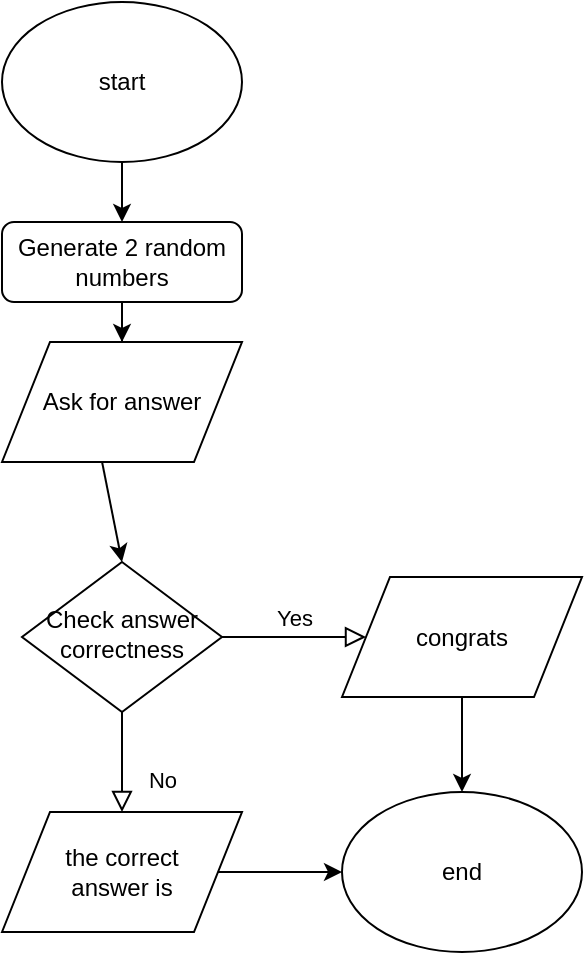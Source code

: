 <mxfile version="13.2.0" type="device"><diagram id="C5RBs43oDa-KdzZeNtuy" name="Page-1"><mxGraphModel dx="1038" dy="568" grid="1" gridSize="10" guides="1" tooltips="1" connect="1" arrows="1" fold="1" page="1" pageScale="1" pageWidth="827" pageHeight="1169" math="0" shadow="0"><root><mxCell id="WIyWlLk6GJQsqaUBKTNV-0"/><mxCell id="WIyWlLk6GJQsqaUBKTNV-1" parent="WIyWlLk6GJQsqaUBKTNV-0"/><mxCell id="JngJiDNNxN0BjDm3HXkF-0" style="edgeStyle=orthogonalEdgeStyle;rounded=0;orthogonalLoop=1;jettySize=auto;html=1;entryX=0.5;entryY=0;entryDx=0;entryDy=0;" edge="1" parent="WIyWlLk6GJQsqaUBKTNV-1" source="WIyWlLk6GJQsqaUBKTNV-7" target="JngJiDNNxN0BjDm3HXkF-4"><mxGeometry relative="1" as="geometry"/></mxCell><mxCell id="WIyWlLk6GJQsqaUBKTNV-7" value="Generate 2 random numbers" style="rounded=1;whiteSpace=wrap;html=1;fontSize=12;glass=0;strokeWidth=1;shadow=0;" parent="WIyWlLk6GJQsqaUBKTNV-1" vertex="1"><mxGeometry x="160" y="170" width="120" height="40" as="geometry"/></mxCell><mxCell id="WIyWlLk6GJQsqaUBKTNV-8" value="No" style="rounded=0;html=1;jettySize=auto;orthogonalLoop=1;fontSize=11;endArrow=block;endFill=0;endSize=8;strokeWidth=1;shadow=0;labelBackgroundColor=none;edgeStyle=orthogonalEdgeStyle;exitX=0.5;exitY=1;exitDx=0;exitDy=0;entryX=0.5;entryY=0;entryDx=0;entryDy=0;" parent="WIyWlLk6GJQsqaUBKTNV-1" source="WIyWlLk6GJQsqaUBKTNV-10" target="JngJiDNNxN0BjDm3HXkF-11" edge="1"><mxGeometry x="0.333" y="20" relative="1" as="geometry"><mxPoint as="offset"/><mxPoint x="220" y="475" as="targetPoint"/><Array as="points"/></mxGeometry></mxCell><mxCell id="WIyWlLk6GJQsqaUBKTNV-9" value="Yes" style="edgeStyle=orthogonalEdgeStyle;rounded=0;html=1;jettySize=auto;orthogonalLoop=1;fontSize=11;endArrow=block;endFill=0;endSize=8;strokeWidth=1;shadow=0;labelBackgroundColor=none;entryX=0;entryY=0.5;entryDx=0;entryDy=0;" parent="WIyWlLk6GJQsqaUBKTNV-1" source="WIyWlLk6GJQsqaUBKTNV-10" target="JngJiDNNxN0BjDm3HXkF-10" edge="1"><mxGeometry y="10" relative="1" as="geometry"><mxPoint as="offset"/><mxPoint x="330" y="377.5" as="targetPoint"/></mxGeometry></mxCell><mxCell id="WIyWlLk6GJQsqaUBKTNV-10" value="Check answer correctness" style="rhombus;whiteSpace=wrap;html=1;shadow=0;fontFamily=Helvetica;fontSize=12;align=center;strokeWidth=1;spacing=6;spacingTop=-4;" parent="WIyWlLk6GJQsqaUBKTNV-1" vertex="1"><mxGeometry x="170" y="340" width="100" height="75" as="geometry"/></mxCell><mxCell id="JngJiDNNxN0BjDm3HXkF-3" value="" style="edgeStyle=orthogonalEdgeStyle;rounded=0;orthogonalLoop=1;jettySize=auto;html=1;entryX=0.5;entryY=0;entryDx=0;entryDy=0;" edge="1" parent="WIyWlLk6GJQsqaUBKTNV-1" source="JngJiDNNxN0BjDm3HXkF-1" target="WIyWlLk6GJQsqaUBKTNV-7"><mxGeometry relative="1" as="geometry"><mxPoint x="220" y="220" as="targetPoint"/></mxGeometry></mxCell><mxCell id="JngJiDNNxN0BjDm3HXkF-1" value="start" style="ellipse;whiteSpace=wrap;html=1;" vertex="1" parent="WIyWlLk6GJQsqaUBKTNV-1"><mxGeometry x="160" y="60" width="120" height="80" as="geometry"/></mxCell><mxCell id="JngJiDNNxN0BjDm3HXkF-4" value="Ask for answer" style="shape=parallelogram;perimeter=parallelogramPerimeter;whiteSpace=wrap;html=1;" vertex="1" parent="WIyWlLk6GJQsqaUBKTNV-1"><mxGeometry x="160" y="230" width="120" height="60" as="geometry"/></mxCell><mxCell id="JngJiDNNxN0BjDm3HXkF-6" value="" style="endArrow=classic;html=1;exitX=0.417;exitY=1;exitDx=0;exitDy=0;exitPerimeter=0;entryX=0.5;entryY=0;entryDx=0;entryDy=0;" edge="1" parent="WIyWlLk6GJQsqaUBKTNV-1" source="JngJiDNNxN0BjDm3HXkF-4" target="WIyWlLk6GJQsqaUBKTNV-10"><mxGeometry width="50" height="50" relative="1" as="geometry"><mxPoint x="390" y="280" as="sourcePoint"/><mxPoint x="440" y="230" as="targetPoint"/></mxGeometry></mxCell><mxCell id="JngJiDNNxN0BjDm3HXkF-7" value="end" style="ellipse;whiteSpace=wrap;html=1;" vertex="1" parent="WIyWlLk6GJQsqaUBKTNV-1"><mxGeometry x="330" y="455" width="120" height="80" as="geometry"/></mxCell><mxCell id="JngJiDNNxN0BjDm3HXkF-8" value="" style="endArrow=classic;html=1;exitX=1;exitY=0.5;exitDx=0;exitDy=0;entryX=0;entryY=0.5;entryDx=0;entryDy=0;" edge="1" parent="WIyWlLk6GJQsqaUBKTNV-1" source="JngJiDNNxN0BjDm3HXkF-11" target="JngJiDNNxN0BjDm3HXkF-7"><mxGeometry width="50" height="50" relative="1" as="geometry"><mxPoint x="280" y="495" as="sourcePoint"/><mxPoint x="330" y="470" as="targetPoint"/></mxGeometry></mxCell><mxCell id="JngJiDNNxN0BjDm3HXkF-9" value="" style="endArrow=classic;html=1;exitX=0.5;exitY=1;exitDx=0;exitDy=0;entryX=0.5;entryY=0;entryDx=0;entryDy=0;" edge="1" parent="WIyWlLk6GJQsqaUBKTNV-1" source="JngJiDNNxN0BjDm3HXkF-10" target="JngJiDNNxN0BjDm3HXkF-7"><mxGeometry width="50" height="50" relative="1" as="geometry"><mxPoint x="390" y="397.5" as="sourcePoint"/><mxPoint x="440" y="430" as="targetPoint"/></mxGeometry></mxCell><mxCell id="JngJiDNNxN0BjDm3HXkF-10" value="congrats" style="shape=parallelogram;perimeter=parallelogramPerimeter;whiteSpace=wrap;html=1;" vertex="1" parent="WIyWlLk6GJQsqaUBKTNV-1"><mxGeometry x="330" y="347.5" width="120" height="60" as="geometry"/></mxCell><mxCell id="JngJiDNNxN0BjDm3HXkF-11" value="the correct &lt;br&gt;answer is" style="shape=parallelogram;perimeter=parallelogramPerimeter;whiteSpace=wrap;html=1;" vertex="1" parent="WIyWlLk6GJQsqaUBKTNV-1"><mxGeometry x="160" y="465" width="120" height="60" as="geometry"/></mxCell></root></mxGraphModel></diagram></mxfile>